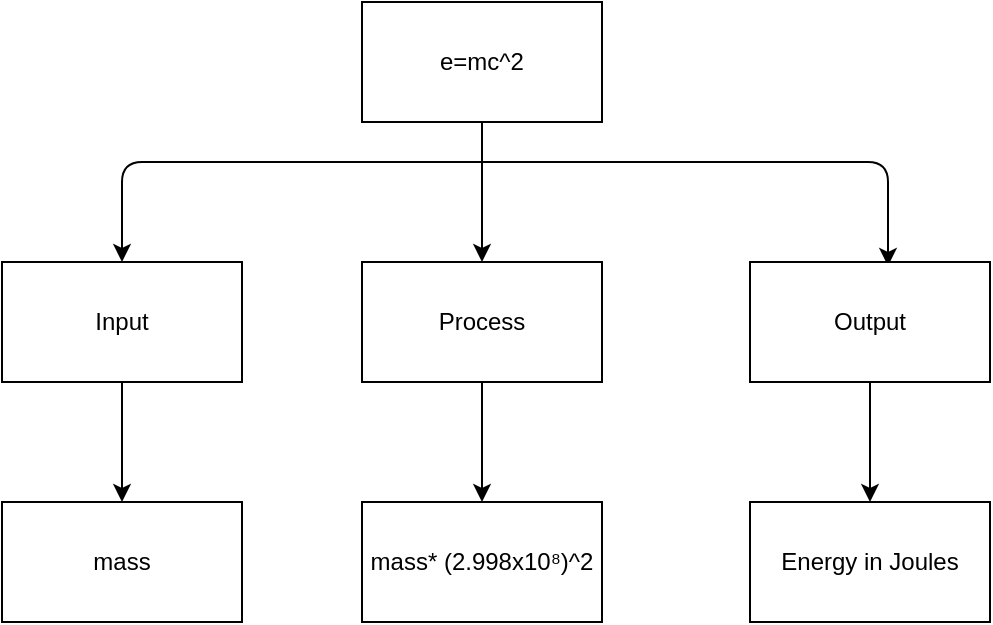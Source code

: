 <mxfile>
    <diagram id="qZNlAwV6-7p0R_stDtUG" name="Page-1">
        <mxGraphModel dx="586" dy="381" grid="1" gridSize="10" guides="1" tooltips="1" connect="1" arrows="1" fold="1" page="1" pageScale="1" pageWidth="827" pageHeight="1169" math="0" shadow="0">
            <root>
                <mxCell id="0"/>
                <mxCell id="1" parent="0"/>
                <mxCell id="9" style="edgeStyle=none;html=1;entryX=0.5;entryY=0;entryDx=0;entryDy=0;" edge="1" parent="1" source="2" target="3">
                    <mxGeometry relative="1" as="geometry"/>
                </mxCell>
                <mxCell id="10" style="edgeStyle=none;html=1;entryX=0.575;entryY=0.033;entryDx=0;entryDy=0;entryPerimeter=0;" edge="1" parent="1" target="6">
                    <mxGeometry relative="1" as="geometry">
                        <mxPoint x="280" y="220" as="sourcePoint"/>
                        <Array as="points">
                            <mxPoint x="483" y="220"/>
                        </Array>
                    </mxGeometry>
                </mxCell>
                <mxCell id="11" style="edgeStyle=none;html=1;entryX=0.5;entryY=0;entryDx=0;entryDy=0;" edge="1" parent="1" target="5">
                    <mxGeometry relative="1" as="geometry">
                        <mxPoint x="280" y="220" as="sourcePoint"/>
                        <Array as="points">
                            <mxPoint x="100" y="220"/>
                        </Array>
                    </mxGeometry>
                </mxCell>
                <mxCell id="2" value="e=mc^2" style="rounded=0;whiteSpace=wrap;html=1;" vertex="1" parent="1">
                    <mxGeometry x="220" y="140" width="120" height="60" as="geometry"/>
                </mxCell>
                <mxCell id="12" style="edgeStyle=none;html=1;entryX=0.5;entryY=0;entryDx=0;entryDy=0;" edge="1" parent="1" source="3" target="8">
                    <mxGeometry relative="1" as="geometry"/>
                </mxCell>
                <mxCell id="3" value="Process" style="rounded=0;whiteSpace=wrap;html=1;" vertex="1" parent="1">
                    <mxGeometry x="220" y="270" width="120" height="60" as="geometry"/>
                </mxCell>
                <mxCell id="4" value="mass" style="rounded=0;whiteSpace=wrap;html=1;" vertex="1" parent="1">
                    <mxGeometry x="40" y="390" width="120" height="60" as="geometry"/>
                </mxCell>
                <mxCell id="14" style="edgeStyle=none;html=1;" edge="1" parent="1" source="5" target="4">
                    <mxGeometry relative="1" as="geometry"/>
                </mxCell>
                <mxCell id="5" value="Input" style="rounded=0;whiteSpace=wrap;html=1;" vertex="1" parent="1">
                    <mxGeometry x="40" y="270" width="120" height="60" as="geometry"/>
                </mxCell>
                <mxCell id="13" style="edgeStyle=none;html=1;entryX=0.5;entryY=0;entryDx=0;entryDy=0;" edge="1" parent="1" source="6" target="7">
                    <mxGeometry relative="1" as="geometry"/>
                </mxCell>
                <mxCell id="6" value="Output" style="rounded=0;whiteSpace=wrap;html=1;" vertex="1" parent="1">
                    <mxGeometry x="414" y="270" width="120" height="60" as="geometry"/>
                </mxCell>
                <mxCell id="7" value="Energy in Joules" style="rounded=0;whiteSpace=wrap;html=1;" vertex="1" parent="1">
                    <mxGeometry x="414" y="390" width="120" height="60" as="geometry"/>
                </mxCell>
                <mxCell id="8" value="mass* (2.998x10⁸)^2" style="rounded=0;whiteSpace=wrap;html=1;" vertex="1" parent="1">
                    <mxGeometry x="220" y="390" width="120" height="60" as="geometry"/>
                </mxCell>
            </root>
        </mxGraphModel>
    </diagram>
</mxfile>